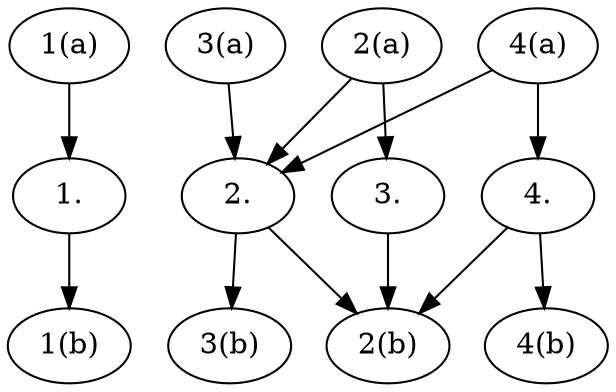 digraph  {
"1(a)";
"1.";
"2(a)";
"2.";
"3.";
"3(a)";
"4(a)";
"4.";
"1(b)";
"2(b)";
"3(b)";
"4(b)";
"1(a)" -> "1."  [key=0];
"1." -> "1(b)"  [key=0];
"2(a)" -> "2."  [key=0];
"2(a)" -> "3."  [key=0];
"2." -> "2(b)"  [key=0];
"2." -> "3(b)"  [key=0];
"3." -> "2(b)"  [key=0];
"3(a)" -> "2."  [key=0];
"4(a)" -> "2."  [key=0];
"4(a)" -> "4."  [key=0];
"4." -> "2(b)"  [key=0];
"4." -> "4(b)"  [key=0];
}

